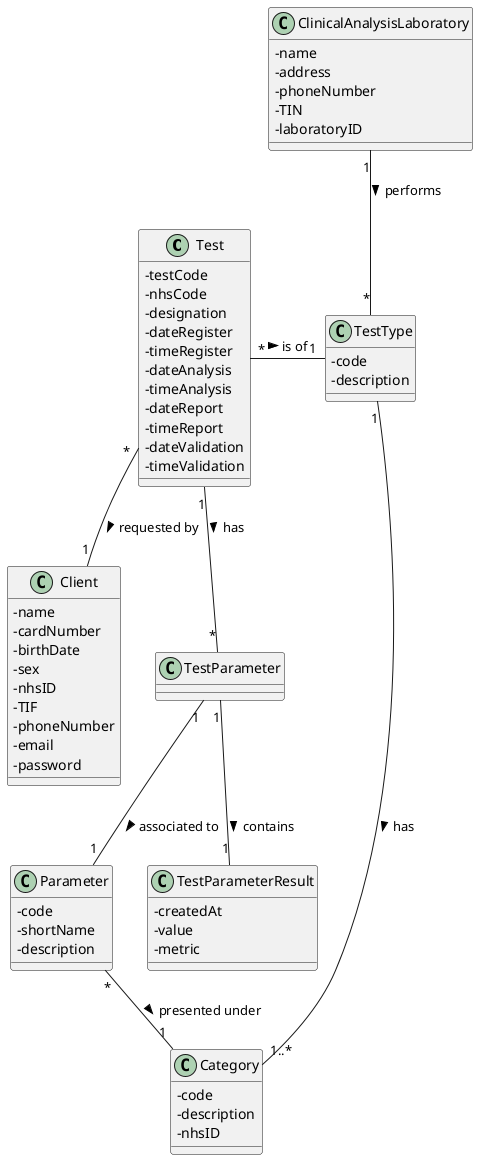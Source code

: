 @startuml

skinparam classAttributeIconSize 0

class Test {
-testCode
-nhsCode
-designation
-dateRegister
-timeRegister
-dateAnalysis
-timeAnalysis
-dateReport
-timeReport
-dateValidation
-timeValidation
}

class ClinicalAnalysisLaboratory {
-name
-address
-phoneNumber
-TIN
-laboratoryID
}

class Client {
-name
-cardNumber
-birthDate
-sex
-nhsID
-TIF
-phoneNumber
-email
-password
}

class TestType {
-code
-description
}

class Category {
-code
-description
-nhsID
}

class Parameter {
-code
-shortName
-description
}

class TestParameter

class TestParameterResult {
-createdAt
-value
-metric
}

Test "*"--"1" Client : requested by >
Test "*"-right-"1" "TestType" : is of >
Parameter "*"--"1" Category : presented under >
ClinicalAnalysisLaboratory "1"--"*" TestType : performs >
TestType "1"--"1..*" Category : has >
Test "1"--"*" TestParameter: has >
TestParameter "1"--"1" TestParameterResult: contains >
TestParameter "1"--"1" Parameter: associated to >




@enduml